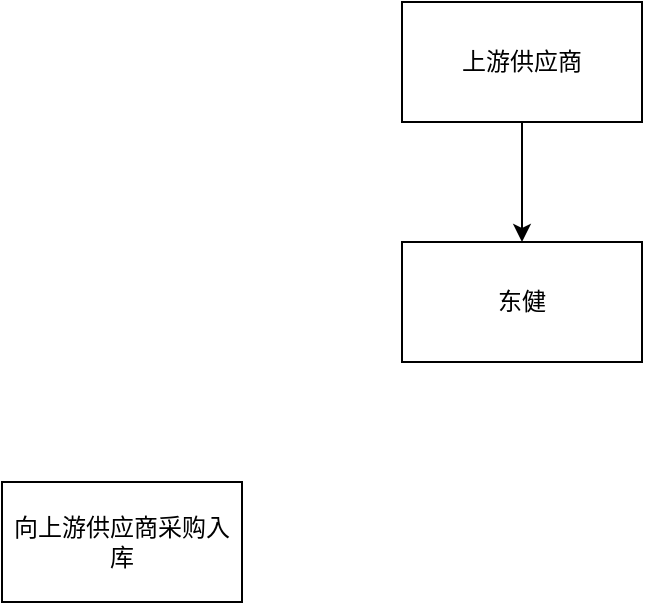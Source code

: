 <mxfile version="14.9.8" type="github">
  <diagram id="8xRUTOPSy6BMz55XuLGl" name="Page-1">
    <mxGraphModel dx="1422" dy="762" grid="1" gridSize="10" guides="1" tooltips="1" connect="1" arrows="1" fold="1" page="1" pageScale="1" pageWidth="827" pageHeight="1169" math="0" shadow="0">
      <root>
        <mxCell id="0" />
        <mxCell id="1" parent="0" />
        <mxCell id="I3DH05FhnN25VYik7rHy-3" style="edgeStyle=orthogonalEdgeStyle;rounded=0;orthogonalLoop=1;jettySize=auto;html=1;entryX=0.5;entryY=0;entryDx=0;entryDy=0;" edge="1" parent="1" source="I3DH05FhnN25VYik7rHy-1" target="I3DH05FhnN25VYik7rHy-2">
          <mxGeometry relative="1" as="geometry" />
        </mxCell>
        <mxCell id="I3DH05FhnN25VYik7rHy-1" value="上游供应商" style="rounded=0;whiteSpace=wrap;html=1;" vertex="1" parent="1">
          <mxGeometry x="280" y="80" width="120" height="60" as="geometry" />
        </mxCell>
        <mxCell id="I3DH05FhnN25VYik7rHy-2" value="东健" style="rounded=0;whiteSpace=wrap;html=1;" vertex="1" parent="1">
          <mxGeometry x="280" y="200" width="120" height="60" as="geometry" />
        </mxCell>
        <mxCell id="I3DH05FhnN25VYik7rHy-5" value="向上游供应商采购入库" style="rounded=0;whiteSpace=wrap;html=1;" vertex="1" parent="1">
          <mxGeometry x="80" y="320" width="120" height="60" as="geometry" />
        </mxCell>
      </root>
    </mxGraphModel>
  </diagram>
</mxfile>
